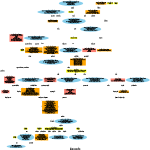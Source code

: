// Copyright (c) 2019 Jeff Boody
//
// Permission is hereby granted, free of charge, to any person obtaining a
// copy of this software and associated documentation files (the "Software"),
// to deal in the Software without restriction, including without limitation
// the rights to use, copy, modify, merge, publish, distribute, sublicense,
// and/or sell copies of the Software, and to permit persons to whom the
// Software is furnished to do so, subject to the following conditions:
//
// The above copyright notice and this permission notice shall be included
// in all copies or substantial portions of the Software.
//
// THE SOFTWARE IS PROVIDED "AS IS", WITHOUT WARRANTY OF ANY KIND, EXPRESS OR
// IMPLIED, INCLUDING BUT NOT LIMITED TO THE WARRANTIES OF MERCHANTABILITY,
// FITNESS FOR A PARTICULAR PURPOSE AND NONINFRINGEMENT. IN NO EVENT SHALL THE
// AUTHORS OR COPYRIGHT HOLDERS BE LIABLE FOR ANY CLAIM, DAMAGES OR OTHER
// LIABILITY, WHETHER IN AN ACTION OF CONTRACT, TORT OR OTHERWISE, ARISING FROM,
// OUT OF OR IN CONNECTION WITH THE SOFTWARE OR THE USE OR OTHER DEALINGS IN
// THE SOFTWARE.

// sudo apt-get install graphviz
// xdot ch5-presentation.dot
digraph PRESENTATION
{
	label="Chapter 5. Presentation";
	fontsize=20;
	size="1,1";
	ratio=fill;

	// handles
	VkInstance       [shape=box, fillcolor=yellow, style=filled, label="VkInstance\nSee CH1"];
	VkPhysicalDevice [shape=box, fillcolor=yellow, style=filled, label="VkPhysicalDevice\nSee CH1"];
	VkDevice         [shape=box, fillcolor=yellow, style=filled, label="VkDevice\nSee CH1"];
	VkImage          [shape=box, fillcolor=yellow, style=filled, label="VkImage\nSee CH2"];
	VkQueue          [shape=box, fillcolor=yellow, style=filled, label="VkQueue\nSee CH3"];
	VkSemaphore      [shape=box, fillcolor=yellow, style=filled, label="VkSemaphore\nSee CH11"];
	VkFence          [shape=box, fillcolor=yellow, style=filled, label="VkFence\nSee CH11"];
	VkSwapchainKHR   [shape=box, fillcolor=yellow, style=filled, label="VkSwapchainKHR\nA collection of framebuffer images that can be presented\nto a display corresponding to a native platform surface."];
	VkDisplayKHR     [shape=box, fillcolor=yellow, style=filled];
	VkDisplayModeKHR [shape=box, fillcolor=yellow, style=filled];
	VkSurfaceKHR     [shape=box, fillcolor=yellow, style=filled, label="VkSurfaceKHR\nThe native platform surface used by the swapchain to provide\nframebuffer images that can be presented on the display.\nSee SDL"];

	// enums
	VkSharingMode                 [shape=box, fillcolor=salmon, style=filled, label="VkSharingMode\n(VK_SHARING_MODE_)\nEXCLUSIVE\nCONCURRENT"];
	VkDisplayPlaneAlphaFlagsKHR   [shape=box, fillcolor=salmon, style=filled, label="VkDisplayPlaneAlphaFlagsKHR\n(VK_DISPLAY_PLANE_ALPHA_*_BIT_KHR)\nOPAQUE\nGLOBAL\nPER_PIXEL"];
	VkSurfaceTransformFlagBitsKHR [shape=box, fillcolor=salmon, style=filled, label="VkSurfaceTransformFlagBitsKHR\n(VK_SURFACE_TRANSFORM_*_BIT_KHR)\nIDENTITY\nROTATE_90\nROTATE_180\nROTATE_270\nHORIZONTAL_MIRROR\nHORIZONTAL_MIRROR_ROTATE_90\nHORIZONTAL_MIRROR_ROTATE_180\nHORIZONTAL_MIRROR_ROTATE_270\nINHERIT"];
	VkImageUsageFlagBits          [shape=box, fillcolor=salmon, style=filled, label="VkImageUsageFlagBits\n(VK_IMAGE_USAGE_*_BIT_KHR)\nTRANSFER_SRC\nTRANSFER_DST\nSAMPLED\nSTORAGE\nCOLOR_ATTACHMENT\nDEPTH_STENCIL_ATTACHMENT\nTRANSIENT_ATTACHMENT\nINPUT_ATTACHMENT"];
	VkColorSpaceKHR               [shape=box, fillcolor=salmon, style=filled, label="VkColorSpaceKHR\n(VK_COLOR_SPACE_)\nSRGB_NONLINEAR_KHR\nVK_COLORSPACE_SRGB_NONLINEAR_KHR"];
	VkCompositeAlphaFlagBitsKHR   [shape=box, fillcolor=salmon, style=filled, label="VkCompositeAlphaFlagBitsKHR\n(VK_COMPOSITE_ALPHA_*_BIT_KHR)\nOPAQUE_BIT_KHR\nPRE_MULTIPLIED_BIT_KHR\nPOST_MULTIPLIED_BIT_KHR\nINHERIT_BIT_KHR"];
	VkPresentModeKHR              [shape=box, fillcolor=salmon, style=filled, label="VkPresentModeKHR\n(VK_PRESENT_MODE_*_KHR)\nIMMEDIATE\nMAILBOX\nFIFO\nFIFO_RELAXED\nSHARED_DEMAND_REFRESH\nSHARED_CONTINUOUS_REFRESH"];

	// structures
	VkSwapchainCreateInfoKHR           [shape=box, fillcolor=orange, style=filled, label="VkSwapchainCreateInfoKHR\nVkStructureType sType;\nconst void* pNext;\nVkSwapchainCreateFlagsKHR flags;\nVkSurfaceKHR surface;\nuint32_t minImageCount;\nVkFormat imageFormat;\nVkColorSpaceKHR imageColorSpace;\nVkExtent2D imageExtent;\nuint32_t imageArrayLayers;\nVkImageUsageFlags imageUsage;\nVkSharingMode imageSharingMode;\nuint32_t queueFamilyIndexCount;\nconst uint32_t* pQueueFamilyIndices;\nVkSurfaceTransformFlagBitsKHR preTransform;\nVkCompositeAlphaFlagBitsKHR compositeAlpha;\nVkPresentModeKHR presentMode;\nVkBool32 clipped;\nVkSwapchainKHR oldSwapchain;"];
	VkSurfaceCapabilitiesKHR           [shape=box, fillcolor=orange, style=filled, label="VkSurfaceCapabilitiesKHR\nuint32_t minImageCount;\nuint32_t maxImageCount;\nVkExtent2D currentExtent;\nVkExtent2D minImageExtent;\nVkExtent2D maxImageExtent;\nuint32_t maxImageArrayLayers;\nVkSurfaceTransformFlagsKHR supportedTransforms;\nVkSurfaceTransformFlagBitsKHR currentTransform;\nVkCompositeAlphaFlagsKHR supportedCompositeAlpha;\nVkImageUsageFlags supportedUsageFlags;"];
	VkSurfaceFormatKHR                 [shape=box, fillcolor=orange, style=filled, label="VkSurfaceFormatKHR\nVkFormat format;\nVkColorSpaceKHR colorSpace;"];
	VkDisplayPropertiesKHR             [shape=box, fillcolor=orange, style=filled, label="VkDisplayPropertiesKHR\nVkDisplayKHR display;\nconst char* displayName;\nVkExtent2D physicalDimensions;\nVkExtent2D physicalResolution;\nVkSurfaceTransformFlagsKHR supportedTransforms;\nVkBool32 planeReorderPossible;\nVkBool32 persistentContent;"];
	VkDisplayPlanePropertiesKHR        [shape=box, fillcolor=orange, style=filled, label="VkDisplayPlanePropertiesKHR\nVkDisplayKHR currentDisplay;\nuint32_t currentStackIndex;"];
	VkDisplayPlaneCapabilitiesKHR      [shape=box, fillcolor=orange, style=filled, label="VkDisplayPlaneCapabilitiesKHR\nVkDisplayPlaneAlphaFlagsKHR supportedAlpha;\nVkOffset2D minSrcPosition;\nVkOffset2D maxSrcPosition;\nVkExtent2D minSrcExtent;\nVkExtent2D maxSrcExtent;\nVkOffset2D minDstPosition;\nVkOffset2D maxDstPosition;\nVkExtent2D minDstExtent;\nVkExtent2D maxDstExtent;"];
	VkDisplayModePropertiesKHR         [shape=box, fillcolor=orange, style=filled, label="VkDisplayModePropertiesKHR\nVkDisplayModeKHR displayMode;\nVkDisplayModeParametersKHR parameters;"];
	VkDisplayModeParametersKHR         [shape=box, fillcolor=orange, style=filled, label="VkDisplayModeParametersKHR\nVkExtent2D visibleRegion;\nuint32_t refreshRate;"];
	VkDisplayModeCreateInfoKHR         [shape=box, fillcolor=orange, style=filled, label="VkDisplayModeCreateInfoKHR\nVkStructureType sType;\nconst void* pNext;\nVkDisplayModeCreateFlagsKHR flags;\nVkDisplayModeParametersKHR parameters;"];
	VkDisplaySurfaceCreateInfoKHR      [shape=box, fillcolor=orange, style=filled, label="VkDisplaySurfaceCreateInfoKHR\nVkStructureType sType;\nconst void* pNext;\nVkDisplaySurfaceCreateFlagsKHR flags;\nVkDisplayModeKHR displayMode;\nuint32_t planeIndex;\nuint32_t planeStackIndex;\nVkSurfaceTransformFlagBitsKHR transform;\nfloat globalAlpha;\nVkDisplayPlaneAlphaFlagBitsKHR alphaMode;\nVkExtent2D imageExtent;"];
	VkPresentInfoKHR                   [shape=box, fillcolor=orange, style=filled, label="VkPresentInfoKHR\nVkStructureType sType;\nconst void* pNext;\nuint32_t waitSemaphoreCount;\nconst VkSemaphore* pWaitSemaphores;\nuint32_t swapchainCount;\nconst VkSwapchainKHR* pSwapchains;\nconst uint32_t* pImageIndices;\nVkResult* pResults;"];

	// functions
	vkCreateSwapchainKHR                         [fillcolor=skyblue, style=filled, label="VkResult vkCreateSwapchainKHR(\nVkDevice device,\nconst VkSwapchainCreateInfoKHR* pCreateInfo,\nconst VkAllocationCallbacks* pAllocator,\nVkSwapchainKHR* pSwapchain);"];
	vkGetPhysicalDeviceSurfaceCapabilitiesKHR    [fillcolor=skyblue, style=filled, label="VkResult vkGetPhysicalDeviceSurfaceCapabilitiesKHR(\nVkPhysicalDevice physicalDevice,\nVkSurfaceKHR surface,\nVkSurfaceCapabilitiesKHR* pSurfaceCapabilities);"];
	vkGetSwapchainImagesKHR                      [fillcolor=skyblue, style=filled, label="VkResult vkGetSwapchainImagesKHR(\nVkDevice device,\nVkSwapchainKHR swapchain,\nuint32_t* pSwapchainImageCount,\nVkImage* pSwapchainImages);"];
	vkGetPhysicalDeviceSurfaceFormatsKHR         [fillcolor=skyblue, style=filled, label="VkResult vkGetPhysicalDeviceSurfaceFormatsKHR(\nVkPhysicalDevice physicalDevice,\nVkSurfaceKHR surface,\nuint32_t* pSurfaceFormatCount,\nVkSurfaceFormatKHR* pSurfaceFormats);"];
	vkAcquireNextImageKHR                        [fillcolor=skyblue, style=filled, label="VkResult vkAcquireNextImageKHR(\nVkDevice device,\nVkSwapchainKHR swapchain,\nuint64_t timeout,\nVkSemaphore semaphore,\nVkFence fence,\nuint32_t* pImageIndex);"];
	vkGetPhysicalDeviceDisplayPropertiesKHR      [fillcolor=skyblue, style=filled, label="VkResult vkGetPhysicalDeviceDisplayPropertiesKHR(\nVkPhysicalDevice physicalDevice,\nuint32_t* pPropertyCount,\nVkDisplayPropertiesKHR* pProperties);"];
	vkGetPhysicalDeviceDisplayPlanePropertiesKHR [fillcolor=skyblue, style=filled, label="VkResult vkGetPhysicalDeviceDisplayPlanePropertiesKHR(\nVkPhysicalDevice physicalDevice,\nuint32_t* pPropertyCount,\nVkDisplayPlanePropertiesKHR* pProperties);"];
	vkGetPhysicalDeviceSurfacePresentModesKHR    [fillcolor=skyblue, style=filled, label="VkResult vkGetPhysicalDeviceSurfacePresentModesKHR(\nVkPhysicalDevice physicalDevice,\nVkSurfaceKHR surface,\nuint32_t* pPresentModeCount,\nVkPresentModeKHR* pPresentModes);"];
	vkGetDisplayPlaneSupportedDisplaysKHR        [fillcolor=skyblue, style=filled, label="VkResult vkGetDisplayPlaneSupportedDisplaysKHR(\nVkPhysicalDevice physicalDevice,\nuint32_t planeIndex,\nuint32_t* pDisplayCount,\nVkDisplayKHR* pDisplays);"];
	vkGetDisplayPlaneCapabilitiesKHR             [fillcolor=skyblue, style=filled, label="VkResult vkGetDisplayPlaneCapabilitiesKHR(\nVkPhysicalDevice physicalDevice,\nVkDisplayModeKHR mode,\nuint32_t planeIndex,\nVkDisplayPlaneCapabilitiesKHR* pCapabilities);"];
	vkGetDisplayModePropertiesKHR                [fillcolor=skyblue, style=filled, label="VkResult vkGetDisplayModePropertiesKHR(\nVkPhysicalDevice physicalDevice,\nVkDisplayKHR display,\nuint32_t* pPropertyCount,\nVkDisplayModePropertiesKHR* pProperties);"];
	vkCreateDisplayModeKHR                       [fillcolor=skyblue, style=filled, label="VkResult vkCreateDisplayModeKHR(\nVkPhysicalDevice physicalDevice,\nVkDisplayKHR display,\nconst VkDisplayModeCreateInfoKHR* pCreateInfo,\nconst VkAllocationCallbacks* pAllocator,\nVkDisplayModeKHR* pMode);"];
	vkCreateDisplayPlaneSurfaceKHR               [fillcolor=skyblue, style=filled, label="VkResult vkCreateDisplayPlaneSurfaceKHR(\nVkInstance instance,\nconst VkDisplaySurfaceCreateInfoKHR* pCreateInfo,\nconst VkAllocationCallbacks* pAllocator,\nVkSurfaceKHR* pSurface);"];
	vkGetPhysicalDeviceSurfaceSupportKHR         [fillcolor=skyblue, style=filled, label="VkResult vkGetPhysicalDeviceSurfaceSupportKHR(\nVkPhysicalDevice physicalDevice,\nuint32_t queueFamilyIndex,\nVkSurfaceKHR surface,\nVkBool32* pSupported);"];
	vkQueuePresentKHR                            [fillcolor=skyblue, style=filled, label="VkResult vkQueuePresentKHR(\nVkQueue queue,\nconst VkPresentInfoKHR* pPresentInfo);"];
	vkDestroySwapchainKHR                        [fillcolor=skyblue, style=filled, label="void vkDestroySwapchainKHR(\nVkDevice device,\nVkSwapchainKHR swapchain,\nconst VkAllocationCallbacks* pAllocator);"];

	// parameters
	vkCreateSwapchainKHR                         -> VkSwapchainKHR                               [label="pSwapchain"];
	VkSwapchainCreateInfoKHR                     -> vkCreateSwapchainKHR                         [label="pCreateInfo"];
	VkSharingMode                                -> VkSwapchainCreateInfoKHR                     [label="imageSharingMode"];
	VkPresentModeKHR                             -> VkSwapchainCreateInfoKHR                     [style=dashed, label="presentMode"];
	vkGetPhysicalDeviceSurfaceCapabilitiesKHR    -> VkSurfaceCapabilitiesKHR                     [label="pSurfaceCapabilities"];
	VkSurfaceKHR                                 -> vkGetPhysicalDeviceSurfaceCapabilitiesKHR    [label="surface"];
	VkSurfaceKHR                                 -> vkGetPhysicalDeviceSurfaceFormatsKHR         [label="surface"];
	VkSurfaceKHR                                 -> VkSwapchainCreateInfoKHR                     [label="surface"];
	VkSurfaceKHR                                 -> vkGetPhysicalDeviceSurfaceSupportKHR         [label="surface"];
	vkCreateDisplayPlaneSurfaceKHR               -> VkSurfaceKHR                                 [label="surface"];
	vkGetPhysicalDeviceSurfaceFormatsKHR         -> VkSurfaceFormatKHR                           [label="pSurfaceFormats"];
	VkSurfaceFormatKHR                           -> VkSwapchainCreateInfoKHR                     [style=dashed, label="imageFormat, imageColorSpace"];
	VkSurfaceCapabilitiesKHR                     -> VkSwapchainCreateInfoKHR                     [style=dashed, label="minImageCount, imageExtent"];
	VkSwapchainKHR                               -> vkGetSwapchainImagesKHR                      [label="swapchain"];
	VkSwapchainKHR                               -> vkAcquireNextImageKHR                        [label="swapchain"];
	vkGetPhysicalDeviceDisplayPropertiesKHR      -> VkDisplayPropertiesKHR                       [label="pProperties"];
	vkGetPhysicalDeviceDisplayPlanePropertiesKHR -> VkDisplayPlanePropertiesKHR                  [label="pProperties"];
	vkGetDisplayPlaneCapabilitiesKHR             -> VkDisplayPlaneCapabilitiesKHR                [label="pCapabilities"];
	VkDisplayPlaneAlphaFlagsKHR                  -> VkDisplayPlaneCapabilitiesKHR                [label="supportedAlpha"];
	VkDisplayModeParametersKHR                   -> VkDisplayModePropertiesKHR                   [label="parameters"];
	vkGetDisplayModePropertiesKHR                -> VkDisplayModePropertiesKHR                   [label="pProperties"];
	VkDisplayModeCreateInfoKHR                   -> vkCreateDisplayModeKHR                       [label="pCreateInfo"];
	VkDisplayModeParametersKHR                   -> VkDisplayModeCreateInfoKHR                   [label="parameters"];
	VkDisplaySurfaceCreateInfoKHR                -> vkCreateDisplayPlaneSurfaceKHR               [label="pCreateInfo"];
	VkPresentInfoKHR                             -> vkQueuePresentKHR                            [label="pPresentInfo"];
	VkSwapchainKHR                               -> VkPresentInfoKHR                             [label="pSwapchains"];
	VkSwapchainKHR                               -> vkDestroySwapchainKHR                        [label="swapchain"];
	VkQueue                                      -> vkQueuePresentKHR                            [label="queue"];
	VkSemaphore                                  -> VkPresentInfoKHR                             [label="pWaitSemaphores"];
	VkSemaphore                                  -> vkAcquireNextImageKHR                        [label="semaphore"];
	VkFence                                      -> vkAcquireNextImageKHR                        [label="fence"];
	VkImage                                      -> vkGetSwapchainImagesKHR                      [label="pSwapchainImages"];
	// VkPhysicalDevice                             -> vkGetPhysicalDeviceSurfaceCapabilitiesKHR    [label="physicalDevice"];
	// VkPhysicalDevice                             -> vkGetPhysicalDeviceSurfaceFormatsKHR         [label="physicalDevice"];
	// VkPhysicalDevice                             -> vkGetPhysicalDeviceDisplayPropertiesKHR      [label="physicalDevice"];
	// VkPhysicalDevice                             -> vkGetPhysicalDeviceDisplayPlanePropertiesKHR [label="physicalDevice"];
	// VkPhysicalDevice                             -> vkGetDisplayPlaneSupportedDisplaysKHR        [label="physicalDevice"];
	// VkPhysicalDevice                             -> vkGetDisplayPlaneCapabilitiesKHR             [label="physicalDevice"];
	// VkPhysicalDevice                             -> vkGetDisplayModePropertiesKHR                [label="physicalDevice"];
	// VkPhysicalDevice                             -> vkCreateDisplayModeKHR                       [label="physicalDevice"];
	// VkPhysicalDevice                             -> vkGetPhysicalDeviceSurfaceSupportKHR         [label="physicalDevice"];
	VkInstance                                   -> vkCreateDisplayPlaneSurfaceKHR               [label="instance"];
	VkDisplayKHR                                 -> VkDisplayPropertiesKHR                       [label="display"];
	VkDisplayKHR                                 -> VkDisplayPlanePropertiesKHR                  [label="currentDisplay"];
	vkGetDisplayPlaneSupportedDisplaysKHR        -> VkDisplayKHR                                 [label="pDisplays"];
	VkDisplayKHR                                 -> vkGetDisplayModePropertiesKHR                [label="display"];
	VkDisplayKHR                                 -> vkCreateDisplayModeKHR                       [label="display"];
	vkCreateDisplayModeKHR                       -> VkDisplayModeKHR                             [label="pMode"];
	VkDisplayModeKHR                             -> VkDisplayModePropertiesKHR                   [label="displayMode"];
	VkDisplayModeKHR                             -> VkDisplaySurfaceCreateInfoKHR                [label="displayMode"];
	VkDisplayModeKHR                             -> vkGetDisplayPlaneCapabilitiesKHR             [label="mode"];
	VkSurfaceTransformFlagBitsKHR                -> VkDisplayPropertiesKHR                       [label="supportedTransforms"];
	VkSurfaceTransformFlagBitsKHR                -> VkSwapchainCreateInfoKHR                     [label="preTransform"];
	VkSurfaceTransformFlagBitsKHR                -> VkSurfaceCapabilitiesKHR                     [label="supportedTransforms, currentTransform"];
	VkSurfaceTransformFlagBitsKHR                -> VkDisplaySurfaceCreateInfoKHR                [label="transform"];
	VkImageUsageFlagBits                         -> VkSwapchainCreateInfoKHR                     [label="imageUsage"];
	VkImageUsageFlagBits                         -> VkSurfaceCapabilitiesKHR                     [label="supportedUsageFlags"];
	VkSwapchainKHR                               -> VkSwapchainCreateInfoKHR                     [label="oldSwapchain"];
	VkColorSpaceKHR                              -> VkSwapchainCreateInfoKHR                     [label="imageColorSpace"];
	VkColorSpaceKHR                              -> VkSurfaceFormatKHR                           [label="colorSpace"];
	VkCompositeAlphaFlagBitsKHR                  -> VkSwapchainCreateInfoKHR                     [label="compositeAlpha"];
	VkCompositeAlphaFlagBitsKHR                  -> VkSurfaceCapabilitiesKHR                     [label="supportedCompositeAlpha"];
	vkGetPhysicalDeviceSurfacePresentModesKHR    -> VkPresentModeKHR                             [label="pPresentModes"];
	VkSurfaceKHR                                 -> vkGetPhysicalDeviceSurfacePresentModesKHR    [label="surface"];
}
